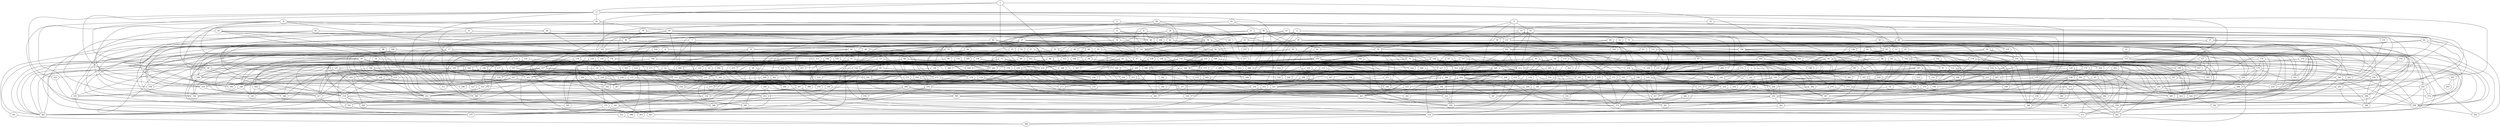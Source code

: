 strict graph "gnp_random_graph(400,0.015)" {
0;
1;
2;
3;
4;
5;
6;
7;
8;
9;
10;
11;
12;
13;
14;
15;
16;
17;
18;
19;
20;
21;
22;
23;
24;
25;
26;
27;
28;
29;
30;
31;
32;
33;
34;
35;
36;
37;
38;
39;
40;
41;
42;
43;
44;
45;
46;
47;
48;
49;
50;
51;
52;
53;
54;
55;
56;
57;
58;
59;
60;
61;
62;
63;
64;
65;
66;
67;
68;
69;
70;
71;
72;
73;
74;
75;
76;
77;
78;
79;
80;
81;
82;
83;
84;
85;
86;
87;
88;
89;
90;
91;
92;
93;
94;
95;
96;
97;
98;
99;
100;
101;
102;
103;
104;
105;
106;
107;
108;
109;
110;
111;
112;
113;
114;
115;
116;
117;
118;
119;
120;
121;
122;
123;
124;
125;
126;
127;
128;
129;
130;
131;
132;
133;
134;
135;
136;
137;
138;
139;
140;
141;
142;
143;
144;
145;
146;
147;
148;
149;
150;
151;
152;
153;
154;
155;
156;
157;
158;
159;
160;
161;
162;
163;
164;
165;
166;
167;
168;
169;
170;
171;
172;
173;
174;
175;
176;
177;
178;
179;
180;
181;
182;
183;
184;
185;
186;
187;
188;
189;
190;
191;
192;
193;
194;
195;
196;
197;
198;
199;
200;
201;
202;
203;
204;
205;
206;
207;
208;
209;
210;
211;
212;
213;
214;
215;
216;
217;
218;
219;
220;
221;
222;
223;
224;
225;
226;
227;
228;
229;
230;
231;
232;
233;
234;
235;
236;
237;
238;
239;
240;
241;
242;
243;
244;
245;
246;
247;
248;
249;
250;
251;
252;
253;
254;
255;
256;
257;
258;
259;
260;
261;
262;
263;
264;
265;
266;
267;
268;
269;
270;
271;
272;
273;
274;
275;
276;
277;
278;
279;
280;
281;
282;
283;
284;
285;
286;
287;
288;
289;
290;
291;
292;
293;
294;
295;
296;
297;
298;
299;
300;
301;
302;
303;
304;
305;
306;
307;
308;
309;
310;
311;
312;
313;
314;
315;
316;
317;
318;
319;
320;
321;
322;
323;
324;
325;
326;
327;
328;
329;
330;
331;
332;
333;
334;
335;
336;
337;
338;
339;
340;
341;
342;
343;
344;
345;
346;
347;
348;
349;
350;
351;
352;
353;
354;
355;
356;
357;
358;
359;
360;
361;
362;
363;
364;
365;
366;
367;
368;
369;
370;
371;
372;
373;
374;
375;
376;
377;
378;
379;
380;
381;
382;
383;
384;
385;
386;
387;
388;
389;
390;
391;
392;
393;
394;
395;
396;
397;
398;
399;
0 -- 177  [is_available=True, prob="0.458943517721"];
0 -- 4  [is_available=True, prob="0.143335594308"];
0 -- 260  [is_available=True, prob="0.867728686293"];
1 -- 240  [is_available=True, prob="1.0"];
1 -- 256  [is_available=True, prob="0.933809119364"];
1 -- 244  [is_available=True, prob="0.936636990107"];
1 -- 198  [is_available=True, prob="0.610069526126"];
2 -- 320  [is_available=True, prob="0.697124637603"];
2 -- 39  [is_available=True, prob="0.630864816136"];
2 -- 206  [is_available=True, prob="0.344785358756"];
2 -- 367  [is_available=True, prob="0.602831061127"];
2 -- 22  [is_available=True, prob="1.0"];
2 -- 151  [is_available=True, prob="0.358834653785"];
2 -- 251  [is_available=True, prob="0.22350543569"];
2 -- 349  [is_available=True, prob="0.388880239912"];
3 -- 162  [is_available=True, prob="0.654065703454"];
3 -- 11  [is_available=True, prob="0.129969146461"];
3 -- 236  [is_available=True, prob="0.0254467069871"];
3 -- 101  [is_available=True, prob="0.369954988048"];
3 -- 55  [is_available=True, prob="0.505798097478"];
4 -- 33  [is_available=True, prob="0.316738844378"];
4 -- 74  [is_available=True, prob="0.148593630905"];
4 -- 70  [is_available=True, prob="0.98337394661"];
4 -- 121  [is_available=True, prob="0.71852840432"];
5 -- 193  [is_available=True, prob="1.0"];
5 -- 70  [is_available=True, prob="0.892219685842"];
5 -- 13  [is_available=True, prob="0.729399007497"];
5 -- 47  [is_available=True, prob="0.526373642582"];
5 -- 304  [is_available=True, prob="0.896186594924"];
5 -- 213  [is_available=True, prob="0.122324582708"];
5 -- 54  [is_available=True, prob="0.985768725343"];
6 -- 144  [is_available=True, prob="1.0"];
6 -- 379  [is_available=True, prob="0.620917236292"];
6 -- 75  [is_available=True, prob="0.559257176761"];
6 -- 372  [is_available=True, prob="0.193961368033"];
6 -- 230  [is_available=True, prob="0.357669096507"];
7 -- 32  [is_available=True, prob="0.0349159525577"];
7 -- 40  [is_available=True, prob="0.521916549367"];
7 -- 322  [is_available=True, prob="0.118450995742"];
7 -- 353  [is_available=True, prob="0.313846152493"];
7 -- 183  [is_available=True, prob="0.768291007853"];
8 -- 73  [is_available=True, prob="1.0"];
8 -- 155  [is_available=True, prob="1.0"];
8 -- 101  [is_available=True, prob="0.454739023566"];
8 -- 86  [is_available=True, prob="0.145655725313"];
8 -- 175  [is_available=True, prob="0.620065604087"];
9 -- 66  [is_available=True, prob="0.749825856132"];
9 -- 324  [is_available=True, prob="0.757500698755"];
9 -- 364  [is_available=True, prob="0.296830289422"];
9 -- 335  [is_available=True, prob="0.272291939686"];
9 -- 309  [is_available=True, prob="0.113932483502"];
9 -- 119  [is_available=True, prob="1.0"];
9 -- 152  [is_available=True, prob="0.405531698494"];
9 -- 30  [is_available=True, prob="1.0"];
10 -- 323  [is_available=True, prob="1.0"];
10 -- 300  [is_available=True, prob="1.0"];
10 -- 367  [is_available=True, prob="0.00352472183735"];
10 -- 131  [is_available=True, prob="0.306647679667"];
10 -- 311  [is_available=True, prob="0.516825511964"];
10 -- 125  [is_available=True, prob="0.474916319919"];
11 -- 321  [is_available=True, prob="0.305953077622"];
11 -- 292  [is_available=True, prob="0.9394901234"];
11 -- 201  [is_available=True, prob="1.0"];
11 -- 48  [is_available=True, prob="1.0"];
11 -- 344  [is_available=True, prob="0.700272982032"];
11 -- 338  [is_available=True, prob="0.209609621989"];
11 -- 215  [is_available=True, prob="0.202993791723"];
11 -- 24  [is_available=True, prob="0.0295458649967"];
11 -- 223  [is_available=True, prob="0.486935131748"];
12 -- 136  [is_available=True, prob="1.0"];
12 -- 198  [is_available=True, prob="0.129016541026"];
12 -- 150  [is_available=True, prob="0.0689019360717"];
12 -- 38  [is_available=True, prob="0.330434217223"];
12 -- 173  [is_available=True, prob="1.0"];
13 -- 64  [is_available=True, prob="0.351166185797"];
13 -- 225  [is_available=True, prob="0.718970543323"];
13 -- 107  [is_available=True, prob="0.756998383643"];
13 -- 206  [is_available=True, prob="0.893648136374"];
13 -- 16  [is_available=True, prob="1.0"];
14 -- 19  [is_available=True, prob="0.252825414337"];
14 -- 28  [is_available=True, prob="0.620713788394"];
15 -- 153  [is_available=True, prob="0.668672610097"];
16 -- 357  [is_available=True, prob="0.563603090319"];
17 -- 290  [is_available=True, prob="1.0"];
17 -- 269  [is_available=True, prob="1.0"];
17 -- 335  [is_available=True, prob="0.193059582338"];
17 -- 211  [is_available=True, prob="0.0142424696071"];
17 -- 311  [is_available=True, prob="0.916134721451"];
17 -- 154  [is_available=True, prob="0.516790155491"];
17 -- 317  [is_available=True, prob="0.311773461481"];
17 -- 126  [is_available=True, prob="0.785085318195"];
18 -- 256  [is_available=True, prob="0.595197752058"];
18 -- 382  [is_available=True, prob="1.0"];
18 -- 278  [is_available=True, prob="1.0"];
19 -- 326  [is_available=True, prob="1.0"];
19 -- 106  [is_available=True, prob="0.800789947756"];
19 -- 242  [is_available=True, prob="1.0"];
19 -- 86  [is_available=True, prob="0.457650789624"];
19 -- 58  [is_available=True, prob="0.549984361683"];
20 -- 323  [is_available=True, prob="0.0336197876812"];
20 -- 326  [is_available=True, prob="1.0"];
20 -- 232  [is_available=True, prob="0.517373963708"];
20 -- 398  [is_available=True, prob="1.0"];
20 -- 195  [is_available=True, prob="1.0"];
20 -- 212  [is_available=True, prob="1.0"];
20 -- 341  [is_available=True, prob="0.324970857863"];
20 -- 182  [is_available=True, prob="0.830123688107"];
20 -- 94  [is_available=True, prob="1.0"];
21 -- 326  [is_available=True, prob="0.36298643925"];
21 -- 199  [is_available=True, prob="0.146722304186"];
21 -- 55  [is_available=True, prob="0.244814890969"];
21 -- 205  [is_available=True, prob="0.500441112658"];
21 -- 87  [is_available=True, prob="0.841550338062"];
21 -- 90  [is_available=True, prob="0.49405176954"];
22 -- 227  [is_available=True, prob="0.546605941623"];
22 -- 196  [is_available=True, prob="0.537018156865"];
22 -- 391  [is_available=True, prob="0.937376909163"];
22 -- 392  [is_available=True, prob="0.00499875736742"];
22 -- 275  [is_available=True, prob="0.243234756682"];
22 -- 180  [is_available=True, prob="1.0"];
22 -- 27  [is_available=True, prob="0.773406778692"];
22 -- 287  [is_available=True, prob="1.0"];
23 -- 140  [is_available=True, prob="1.0"];
23 -- 85  [is_available=True, prob="1.0"];
23 -- 247  [is_available=True, prob="0.958649640136"];
24 -- 48  [is_available=True, prob="0.1480951283"];
24 -- 224  [is_available=True, prob="0.776880168073"];
24 -- 69  [is_available=True, prob="0.428955829485"];
24 -- 317  [is_available=True, prob="0.194945837366"];
25 -- 313  [is_available=True, prob="0.405749747303"];
25 -- 290  [is_available=True, prob="0.130325836243"];
25 -- 44  [is_available=True, prob="0.460863069771"];
26 -- 51  [is_available=True, prob="1.0"];
26 -- 314  [is_available=True, prob="1.0"];
26 -- 43  [is_available=True, prob="0.888378857008"];
26 -- 62  [is_available=True, prob="0.239285836213"];
26 -- 235  [is_available=True, prob="1.0"];
27 -- 99  [is_available=True, prob="0.881855206432"];
27 -- 159  [is_available=True, prob="1.0"];
27 -- 149  [is_available=True, prob="1.0"];
27 -- 47  [is_available=True, prob="0.0434505774297"];
28 -- 161  [is_available=True, prob="0.155285229368"];
28 -- 133  [is_available=True, prob="1.0"];
28 -- 179  [is_available=True, prob="0.761021977258"];
28 -- 52  [is_available=True, prob="0.373533510464"];
28 -- 182  [is_available=True, prob="1.0"];
28 -- 95  [is_available=True, prob="0.666374193447"];
29 -- 399  [is_available=True, prob="0.637445882352"];
29 -- 178  [is_available=True, prob="0.659994275462"];
29 -- 86  [is_available=True, prob="0.497948700918"];
29 -- 311  [is_available=True, prob="0.103709732992"];
29 -- 345  [is_available=True, prob="1.0"];
29 -- 125  [is_available=True, prob="0.737421801603"];
30 -- 353  [is_available=True, prob="0.665061540468"];
30 -- 387  [is_available=True, prob="1.0"];
30 -- 166  [is_available=True, prob="0.925146232828"];
30 -- 140  [is_available=True, prob="1.0"];
30 -- 269  [is_available=True, prob="0.0644628242308"];
30 -- 206  [is_available=True, prob="0.642436487457"];
30 -- 152  [is_available=True, prob="0.388608790845"];
30 -- 251  [is_available=True, prob="0.56591494175"];
30 -- 319  [is_available=True, prob="0.939469228799"];
31 -- 73  [is_available=True, prob="0.617834067271"];
31 -- 318  [is_available=True, prob="0.942180068446"];
31 -- 86  [is_available=True, prob="0.0351044214175"];
31 -- 345  [is_available=True, prob="0.620517759419"];
32 -- 183  [is_available=True, prob="1.0"];
32 -- 396  [is_available=True, prob="0.463215196269"];
32 -- 317  [is_available=True, prob="1.0"];
33 -- 266  [is_available=True, prob="0.817879889035"];
33 -- 174  [is_available=True, prob="1.0"];
33 -- 274  [is_available=True, prob="0.356922882412"];
33 -- 343  [is_available=True, prob="0.561857903159"];
33 -- 157  [is_available=True, prob="0.860702834037"];
33 -- 254  [is_available=True, prob="0.547745896732"];
34 -- 353  [is_available=True, prob="0.836494724153"];
34 -- 146  [is_available=True, prob="0.667076427736"];
34 -- 238  [is_available=True, prob="1.0"];
35 -- 332  [is_available=True, prob="0.573870205073"];
35 -- 252  [is_available=True, prob="1.0"];
35 -- 386  [is_available=True, prob="1.0"];
35 -- 148  [is_available=True, prob="0.872063793158"];
35 -- 302  [is_available=True, prob="0.221565526868"];
36 -- 321  [is_available=True, prob="0.00549668489227"];
36 -- 219  [is_available=True, prob="0.421042694772"];
36 -- 380  [is_available=True, prob="1.0"];
37 -- 197  [is_available=True, prob="0.689771777835"];
37 -- 40  [is_available=True, prob="0.729112667629"];
37 -- 137  [is_available=True, prob="0.851190821468"];
37 -- 364  [is_available=True, prob="0.42232724748"];
37 -- 77  [is_available=True, prob="0.411779247925"];
37 -- 168  [is_available=True, prob="0.396218219807"];
37 -- 179  [is_available=True, prob="0.622115472183"];
37 -- 277  [is_available=True, prob="0.109672721354"];
37 -- 121  [is_available=True, prob="1.0"];
37 -- 254  [is_available=True, prob="0.0488539252528"];
38 -- 89  [is_available=True, prob="0.205293410827"];
38 -- 388  [is_available=True, prob="1.0"];
38 -- 254  [is_available=True, prob="0.622645773702"];
39 -- 379  [is_available=True, prob="1.0"];
39 -- 68  [is_available=True, prob="1.0"];
39 -- 242  [is_available=True, prob="0.199075048986"];
39 -- 119  [is_available=True, prob="1.0"];
39 -- 91  [is_available=True, prob="1.0"];
39 -- 252  [is_available=True, prob="1.0"];
40 -- 128  [is_available=True, prob="1.0"];
40 -- 236  [is_available=True, prob="0.370085576986"];
40 -- 44  [is_available=True, prob="0.338689891701"];
40 -- 208  [is_available=True, prob="0.711155213869"];
40 -- 307  [is_available=True, prob="0.482920916639"];
40 -- 218  [is_available=True, prob="0.82517769789"];
40 -- 191  [is_available=True, prob="0.382456805583"];
41 -- 347  [is_available=True, prob="1.0"];
41 -- 75  [is_available=True, prob="1.0"];
41 -- 236  [is_available=True, prob="0.299292096099"];
41 -- 213  [is_available=True, prob="1.0"];
41 -- 143  [is_available=True, prob="0.432092136925"];
42 -- 121  [is_available=True, prob="0.532906396365"];
42 -- 43  [is_available=True, prob="0.422554472355"];
42 -- 325  [is_available=True, prob="1.0"];
42 -- 246  [is_available=True, prob="0.421997754335"];
43 -- 174  [is_available=True, prob="0.532774814583"];
43 -- 119  [is_available=True, prob="0.0465304025923"];
43 -- 216  [is_available=True, prob="0.485050421688"];
43 -- 249  [is_available=True, prob="0.795310203292"];
43 -- 186  [is_available=True, prob="0.341231414896"];
43 -- 318  [is_available=True, prob="1.0"];
44 -- 330  [is_available=True, prob="1.0"];
44 -- 107  [is_available=True, prob="1.0"];
44 -- 120  [is_available=True, prob="0.547685297847"];
44 -- 283  [is_available=True, prob="0.390689559524"];
45 -- 178  [is_available=True, prob="0.971454380874"];
45 -- 274  [is_available=True, prob="1.0"];
45 -- 76  [is_available=True, prob="0.462266147231"];
45 -- 181  [is_available=True, prob="0.0335019410454"];
46 -- 356  [is_available=True, prob="0.207097058115"];
46 -- 264  [is_available=True, prob="0.134491009175"];
46 -- 201  [is_available=True, prob="0.560229356833"];
46 -- 269  [is_available=True, prob="0.938632330507"];
46 -- 238  [is_available=True, prob="0.91124241514"];
46 -- 285  [is_available=True, prob="0.577933385572"];
46 -- 280  [is_available=True, prob="1.0"];
46 -- 61  [is_available=True, prob="0.888217422905"];
46 -- 95  [is_available=True, prob="0.29075438555"];
47 -- 216  [is_available=True, prob="0.483193951279"];
47 -- 391  [is_available=True, prob="0.90867333542"];
47 -- 341  [is_available=True, prob="1.0"];
48 -- 328  [is_available=True, prob="0.480509991962"];
48 -- 271  [is_available=True, prob="0.999427732028"];
48 -- 317  [is_available=True, prob="0.158817525451"];
48 -- 223  [is_available=True, prob="1.0"];
49 -- 121  [is_available=True, prob="0.262359017754"];
49 -- 277  [is_available=True, prob="1.0"];
49 -- 254  [is_available=True, prob="0.996323549197"];
49 -- 79  [is_available=True, prob="0.847351752482"];
50 -- 192  [is_available=True, prob="0.254006267467"];
50 -- 150  [is_available=True, prob="0.804884212676"];
50 -- 334  [is_available=True, prob="0.903939195795"];
50 -- 245  [is_available=True, prob="0.391572521912"];
50 -- 342  [is_available=True, prob="1.0"];
50 -- 125  [is_available=True, prob="0.696423491279"];
51 -- 380  [is_available=True, prob="0.902044187415"];
51 -- 332  [is_available=True, prob="0.763438531582"];
51 -- 237  [is_available=True, prob="1.0"];
51 -- 333  [is_available=True, prob="1.0"];
51 -- 345  [is_available=True, prob="0.634709340632"];
51 -- 284  [is_available=True, prob="0.852389896586"];
52 -- 213  [is_available=True, prob="0.267263195252"];
52 -- 246  [is_available=True, prob="0.414825544485"];
52 -- 103  [is_available=True, prob="1.0"];
53 -- 217  [is_available=True, prob="0.230439636737"];
53 -- 242  [is_available=True, prob="0.241747500156"];
53 -- 259  [is_available=True, prob="0.0788042354638"];
53 -- 156  [is_available=True, prob="0.679764239659"];
54 -- 289  [is_available=True, prob="0.184175865686"];
54 -- 131  [is_available=True, prob="0.915188502379"];
54 -- 203  [is_available=True, prob="0.555962542077"];
54 -- 208  [is_available=True, prob="1.0"];
54 -- 213  [is_available=True, prob="0.289410584631"];
54 -- 189  [is_available=True, prob="0.469478541754"];
55 -- 224  [is_available=True, prob="0.25258464996"];
55 -- 320  [is_available=True, prob="1.0"];
55 -- 164  [is_available=True, prob="0.329067821973"];
55 -- 294  [is_available=True, prob="0.31402248095"];
55 -- 103  [is_available=True, prob="0.500724342515"];
55 -- 399  [is_available=True, prob="0.316684458187"];
55 -- 148  [is_available=True, prob="0.592188697462"];
56 -- 80  [is_available=True, prob="0.802000366825"];
56 -- 264  [is_available=True, prob="0.737976247841"];
56 -- 141  [is_available=True, prob="0.356382315028"];
56 -- 353  [is_available=True, prob="0.87875271144"];
57 -- 145  [is_available=True, prob="1.0"];
57 -- 99  [is_available=True, prob="0.630235378286"];
57 -- 305  [is_available=True, prob="0.942653195847"];
57 -- 334  [is_available=True, prob="0.454613544871"];
57 -- 217  [is_available=True, prob="0.50554019575"];
58 -- 275  [is_available=True, prob="1.0"];
58 -- 119  [is_available=True, prob="1.0"];
59 -- 162  [is_available=True, prob="0.974990835817"];
59 -- 395  [is_available=True, prob="0.941785223391"];
59 -- 68  [is_available=True, prob="0.0690407597074"];
59 -- 95  [is_available=True, prob="0.791930157011"];
60 -- 226  [is_available=True, prob="0.319089435452"];
60 -- 323  [is_available=True, prob="0.933246602717"];
60 -- 270  [is_available=True, prob="0.418850431153"];
60 -- 175  [is_available=True, prob="0.658128798548"];
60 -- 370  [is_available=True, prob="1.0"];
60 -- 318  [is_available=True, prob="1.0"];
60 -- 213  [is_available=True, prob="0.82015711113"];
60 -- 189  [is_available=True, prob="0.141166581915"];
60 -- 286  [is_available=True, prob="0.65086870208"];
61 -- 192  [is_available=True, prob="0.718002269717"];
61 -- 134  [is_available=True, prob="0.0231132490538"];
61 -- 198  [is_available=True, prob="0.903778007332"];
61 -- 209  [is_available=True, prob="1.0"];
61 -- 150  [is_available=True, prob="0.947060661663"];
61 -- 158  [is_available=True, prob="0.248721564643"];
62 -- 206  [is_available=True, prob="0.843328744848"];
63 -- 258  [is_available=True, prob="0.600845468601"];
63 -- 170  [is_available=True, prob="0.0275768011389"];
63 -- 322  [is_available=True, prob="0.787110892291"];
63 -- 205  [is_available=True, prob="0.522058761347"];
63 -- 243  [is_available=True, prob="0.151345264057"];
63 -- 180  [is_available=True, prob="0.38696190463"];
63 -- 280  [is_available=True, prob="0.541563792505"];
63 -- 347  [is_available=True, prob="0.51607899856"];
64 -- 194  [is_available=True, prob="0.583906707845"];
64 -- 323  [is_available=True, prob="0.756798287943"];
64 -- 261  [is_available=True, prob="0.526405729706"];
64 -- 265  [is_available=True, prob="0.907264611537"];
64 -- 221  [is_available=True, prob="0.866862692343"];
64 -- 243  [is_available=True, prob="1.0"];
64 -- 253  [is_available=True, prob="0.798100198705"];
64 -- 286  [is_available=True, prob="0.908935698097"];
65 -- 321  [is_available=True, prob="0.201294900884"];
65 -- 298  [is_available=True, prob="0.795093305412"];
66 -- 154  [is_available=True, prob="0.879524600952"];
66 -- 387  [is_available=True, prob="0.566566396215"];
66 -- 78  [is_available=True, prob="0.430674734771"];
67 -- 226  [is_available=True, prob="0.308298305075"];
67 -- 138  [is_available=True, prob="0.857159352063"];
67 -- 336  [is_available=True, prob="1.0"];
67 -- 244  [is_available=True, prob="0.398859186161"];
67 -- 245  [is_available=True, prob="1.0"];
67 -- 153  [is_available=True, prob="0.17638939827"];
67 -- 123  [is_available=True, prob="0.494234935426"];
68 -- 97  [is_available=True, prob="1.0"];
68 -- 258  [is_available=True, prob="0.404210323644"];
68 -- 325  [is_available=True, prob="0.427184820354"];
68 -- 198  [is_available=True, prob="0.296820996856"];
68 -- 298  [is_available=True, prob="1.0"];
68 -- 365  [is_available=True, prob="0.252719675715"];
68 -- 367  [is_available=True, prob="0.25863439305"];
68 -- 255  [is_available=True, prob="0.997327171799"];
69 -- 100  [is_available=True, prob="0.536152731093"];
69 -- 361  [is_available=True, prob="0.692253051372"];
69 -- 237  [is_available=True, prob="1.0"];
69 -- 271  [is_available=True, prob="0.515484302796"];
69 -- 208  [is_available=True, prob="0.194029685775"];
69 -- 180  [is_available=True, prob="1.0"];
70 -- 382  [is_available=True, prob="0.812368562591"];
70 -- 173  [is_available=True, prob="0.522512568566"];
70 -- 143  [is_available=True, prob="1.0"];
70 -- 148  [is_available=True, prob="0.575979352094"];
70 -- 317  [is_available=True, prob="0.199270562112"];
70 -- 388  [is_available=True, prob="0.959357173546"];
70 -- 253  [is_available=True, prob="0.00721232856817"];
70 -- 126  [is_available=True, prob="0.0995045483504"];
71 -- 256  [is_available=True, prob="0.121521814214"];
71 -- 339  [is_available=True, prob="0.20365264394"];
71 -- 316  [is_available=True, prob="1.0"];
71 -- 109  [is_available=True, prob="0.815809115932"];
71 -- 214  [is_available=True, prob="1.0"];
72 -- 304  [is_available=True, prob="0.164154348104"];
72 -- 89  [is_available=True, prob="0.746240861826"];
72 -- 194  [is_available=True, prob="0.799221796759"];
72 -- 385  [is_available=True, prob="0.664422448521"];
73 -- 330  [is_available=True, prob="0.415687584281"];
73 -- 324  [is_available=True, prob="1.0"];
74 -- 128  [is_available=True, prob="0.394619751291"];
74 -- 101  [is_available=True, prob="1.0"];
74 -- 295  [is_available=True, prob="1.0"];
74 -- 392  [is_available=True, prob="0.818131918895"];
74 -- 233  [is_available=True, prob="1.0"];
74 -- 139  [is_available=True, prob="0.378944538988"];
75 -- 324  [is_available=True, prob="0.540813931756"];
75 -- 170  [is_available=True, prob="0.351855357862"];
75 -- 332  [is_available=True, prob="1.0"];
75 -- 269  [is_available=True, prob="0.507242496593"];
75 -- 398  [is_available=True, prob="0.771949776432"];
75 -- 310  [is_available=True, prob="0.962113593468"];
75 -- 280  [is_available=True, prob="1.0"];
75 -- 330  [is_available=True, prob="1.0"];
75 -- 286  [is_available=True, prob="0.409752225022"];
76 -- 168  [is_available=True, prob="0.744710650645"];
76 -- 299  [is_available=True, prob="0.900403790642"];
76 -- 206  [is_available=True, prob="1.0"];
76 -- 335  [is_available=True, prob="0.77243110153"];
76 -- 181  [is_available=True, prob="0.302096221956"];
76 -- 86  [is_available=True, prob="0.749402862171"];
76 -- 313  [is_available=True, prob="0.0234931968268"];
76 -- 349  [is_available=True, prob="0.590808425584"];
76 -- 117  [is_available=True, prob="0.572714652064"];
77 -- 273  [is_available=True, prob="1.0"];
77 -- 254  [is_available=True, prob="0.983893158078"];
77 -- 391  [is_available=True, prob="0.578643586912"];
78 -- 388  [is_available=True, prob="0.105100787336"];
78 -- 369  [is_available=True, prob="1.0"];
78 -- 106  [is_available=True, prob="0.0589689917074"];
78 -- 241  [is_available=True, prob="0.490438337362"];
78 -- 210  [is_available=True, prob="0.250577502548"];
78 -- 147  [is_available=True, prob="0.159776387935"];
78 -- 116  [is_available=True, prob="0.639483129704"];
78 -- 281  [is_available=True, prob="0.0924381931691"];
78 -- 121  [is_available=True, prob="0.778217703005"];
79 -- 90  [is_available=True, prob="0.922617926782"];
79 -- 339  [is_available=True, prob="0.636449838065"];
79 -- 303  [is_available=True, prob="0.592788160721"];
80 -- 355  [is_available=True, prob="1.0"];
80 -- 196  [is_available=True, prob="1.0"];
80 -- 357  [is_available=True, prob="0.318928858913"];
80 -- 209  [is_available=True, prob="0.570268046608"];
80 -- 172  [is_available=True, prob="0.758296907555"];
80 -- 304  [is_available=True, prob="0.702465079084"];
80 -- 120  [is_available=True, prob="1.0"];
80 -- 94  [is_available=True, prob="0.693096600818"];
80 -- 159  [is_available=True, prob="0.840561052099"];
81 -- 200  [is_available=True, prob="0.754072091638"];
81 -- 145  [is_available=True, prob="0.95228532003"];
81 -- 298  [is_available=True, prob="0.538051697057"];
81 -- 370  [is_available=True, prob="1.0"];
81 -- 110  [is_available=True, prob="0.62560621316"];
82 -- 392  [is_available=True, prob="0.638046211842"];
82 -- 106  [is_available=True, prob="0.0442965282511"];
82 -- 342  [is_available=True, prob="0.340725240826"];
82 -- 198  [is_available=True, prob="0.433868408888"];
83 -- 193  [is_available=True, prob="0.15937478614"];
83 -- 386  [is_available=True, prob="0.538236303694"];
83 -- 230  [is_available=True, prob="0.167235946393"];
83 -- 137  [is_available=True, prob="0.972158695256"];
83 -- 178  [is_available=True, prob="0.0232965407026"];
83 -- 148  [is_available=True, prob="0.273214642138"];
83 -- 169  [is_available=True, prob="1.0"];
83 -- 265  [is_available=True, prob="1.0"];
83 -- 297  [is_available=True, prob="0.579681215874"];
84 -- 258  [is_available=True, prob="0.236361669743"];
84 -- 229  [is_available=True, prob="0.756067343958"];
84 -- 199  [is_available=True, prob="0.133094020929"];
84 -- 329  [is_available=True, prob="1.0"];
84 -- 112  [is_available=True, prob="0.106304491777"];
84 -- 381  [is_available=True, prob="1.0"];
85 -- 290  [is_available=True, prob="0.86974064803"];
85 -- 300  [is_available=True, prob="0.423070854516"];
85 -- 334  [is_available=True, prob="0.052253982534"];
85 -- 376  [is_available=True, prob="0.213896768373"];
85 -- 219  [is_available=True, prob="0.346125503282"];
85 -- 287  [is_available=True, prob="1.0"];
86 -- 197  [is_available=True, prob="1.0"];
86 -- 214  [is_available=True, prob="0.85536391746"];
86 -- 91  [is_available=True, prob="1.0"];
87 -- 257  [is_available=True, prob="0.679680398725"];
87 -- 195  [is_available=True, prob="0.16394174188"];
87 -- 292  [is_available=True, prob="0.914142530659"];
87 -- 306  [is_available=True, prob="0.368140953212"];
87 -- 243  [is_available=True, prob="0.686695710118"];
88 -- 387  [is_available=True, prob="1.0"];
88 -- 156  [is_available=True, prob="0.527328725218"];
88 -- 276  [is_available=True, prob="1.0"];
88 -- 282  [is_available=True, prob="0.352411670559"];
88 -- 188  [is_available=True, prob="0.271919209969"];
88 -- 253  [is_available=True, prob="1.0"];
88 -- 382  [is_available=True, prob="0.42010431203"];
89 -- 308  [is_available=True, prob="0.290677034532"];
89 -- 140  [is_available=True, prob="0.604706425738"];
90 -- 356  [is_available=True, prob="1.0"];
90 -- 311  [is_available=True, prob="1.0"];
90 -- 347  [is_available=True, prob="0.383619347593"];
90 -- 92  [is_available=True, prob="1.0"];
91 -- 132  [is_available=True, prob="1.0"];
91 -- 248  [is_available=True, prob="0.855274859619"];
91 -- 182  [is_available=True, prob="0.980298233539"];
91 -- 184  [is_available=True, prob="0.0284245197445"];
91 -- 158  [is_available=True, prob="0.143013422718"];
92 -- 136  [is_available=True, prob="0.317157408741"];
92 -- 269  [is_available=True, prob="0.216310480395"];
92 -- 242  [is_available=True, prob="0.912749242606"];
92 -- 276  [is_available=True, prob="0.219150082679"];
92 -- 380  [is_available=True, prob="1.0"];
93 -- 368  [is_available=True, prob="1.0"];
93 -- 234  [is_available=True, prob="0.859189791855"];
93 -- 349  [is_available=True, prob="0.285233264579"];
93 -- 191  [is_available=True, prob="0.708084704198"];
94 -- 208  [is_available=True, prob="0.829062722186"];
94 -- 347  [is_available=True, prob="0.098871858296"];
94 -- 198  [is_available=True, prob="0.78598350523"];
95 -- 96  [is_available=True, prob="0.206910303229"];
95 -- 97  [is_available=True, prob="0.456530370108"];
95 -- 321  [is_available=True, prob="0.226860910968"];
95 -- 395  [is_available=True, prob="0.710261973204"];
95 -- 192  [is_available=True, prob="0.151229773756"];
95 -- 305  [is_available=True, prob="0.409926859849"];
96 -- 160  [is_available=True, prob="0.238604570277"];
96 -- 368  [is_available=True, prob="1.0"];
96 -- 384  [is_available=True, prob="1.0"];
96 -- 343  [is_available=True, prob="1.0"];
97 -- 332  [is_available=True, prob="0.168590474449"];
97 -- 186  [is_available=True, prob="1.0"];
97 -- 387  [is_available=True, prob="0.833156566359"];
98 -- 130  [is_available=True, prob="0.913507264601"];
98 -- 358  [is_available=True, prob="1.0"];
98 -- 399  [is_available=True, prob="1.0"];
99 -- 122  [is_available=True, prob="0.659545315128"];
99 -- 321  [is_available=True, prob="1.0"];
100 -- 259  [is_available=True, prob="0.600847909926"];
100 -- 297  [is_available=True, prob="0.50079507455"];
100 -- 115  [is_available=True, prob="0.891436272831"];
100 -- 358  [is_available=True, prob="1.0"];
101 -- 103  [is_available=True, prob="0.702023549754"];
101 -- 311  [is_available=True, prob="1.0"];
101 -- 280  [is_available=True, prob="0.600253696784"];
101 -- 345  [is_available=True, prob="0.533198171556"];
102 -- 112  [is_available=True, prob="0.431526024208"];
102 -- 250  [is_available=True, prob="0.533651874285"];
102 -- 283  [is_available=True, prob="0.307445992659"];
103 -- 231  [is_available=True, prob="1.0"];
103 -- 234  [is_available=True, prob="0.227326038587"];
103 -- 331  [is_available=True, prob="0.733666064606"];
103 -- 149  [is_available=True, prob="1.0"];
103 -- 217  [is_available=True, prob="1.0"];
103 -- 378  [is_available=True, prob="0.962021568813"];
103 -- 319  [is_available=True, prob="0.233933166739"];
104 -- 212  [is_available=True, prob="0.725573055209"];
104 -- 197  [is_available=True, prob="0.588563863274"];
105 -- 162  [is_available=True, prob="0.581153980282"];
105 -- 356  [is_available=True, prob="0.221006368354"];
105 -- 293  [is_available=True, prob="1.0"];
105 -- 360  [is_available=True, prob="0.269010182656"];
105 -- 382  [is_available=True, prob="0.463195029829"];
105 -- 313  [is_available=True, prob="0.654318189531"];
105 -- 316  [is_available=True, prob="0.460012061665"];
105 -- 318  [is_available=True, prob="0.990331780988"];
106 -- 128  [is_available=True, prob="0.143368524568"];
106 -- 384  [is_available=True, prob="0.771180492946"];
106 -- 229  [is_available=True, prob="0.82728351205"];
106 -- 297  [is_available=True, prob="0.442813823433"];
106 -- 108  [is_available=True, prob="0.53324211107"];
106 -- 213  [is_available=True, prob="1.0"];
106 -- 377  [is_available=True, prob="0.464130973502"];
106 -- 381  [is_available=True, prob="0.350091214471"];
107 -- 261  [is_available=True, prob="0.653034526218"];
107 -- 262  [is_available=True, prob="1.0"];
107 -- 359  [is_available=True, prob="0.258860027196"];
107 -- 111  [is_available=True, prob="0.823506845761"];
107 -- 210  [is_available=True, prob="1.0"];
107 -- 371  [is_available=True, prob="1.0"];
107 -- 315  [is_available=True, prob="0.865057159185"];
107 -- 380  [is_available=True, prob="0.427715372177"];
107 -- 293  [is_available=True, prob="0.585948643999"];
108 -- 344  [is_available=True, prob="1.0"];
108 -- 281  [is_available=True, prob="1.0"];
108 -- 109  [is_available=True, prob="1.0"];
109 -- 273  [is_available=True, prob="0.197178098921"];
109 -- 343  [is_available=True, prob="0.278787831123"];
109 -- 305  [is_available=True, prob="0.665557065938"];
110 -- 359  [is_available=True, prob="1.0"];
110 -- 361  [is_available=True, prob="0.34702704383"];
110 -- 332  [is_available=True, prob="1.0"];
110 -- 179  [is_available=True, prob="0.562857508498"];
110 -- 137  [is_available=True, prob="1.0"];
111 -- 395  [is_available=True, prob="1.0"];
111 -- 350  [is_available=True, prob="0.119261579373"];
112 -- 354  [is_available=True, prob="0.89682050472"];
112 -- 375  [is_available=True, prob="0.51419969852"];
112 -- 332  [is_available=True, prob="0.783660696666"];
112 -- 215  [is_available=True, prob="0.853752209131"];
112 -- 251  [is_available=True, prob="1.0"];
112 -- 287  [is_available=True, prob="1.0"];
113 -- 197  [is_available=True, prob="0.417929465968"];
113 -- 310  [is_available=True, prob="0.42068843931"];
113 -- 335  [is_available=True, prob="0.99873381"];
114 -- 289  [is_available=True, prob="0.588251690746"];
114 -- 390  [is_available=True, prob="0.76224268202"];
114 -- 268  [is_available=True, prob="0.481299339795"];
114 -- 179  [is_available=True, prob="1.0"];
114 -- 213  [is_available=True, prob="1.0"];
114 -- 254  [is_available=True, prob="0.18699422808"];
115 -- 390  [is_available=True, prob="0.391512271441"];
115 -- 359  [is_available=True, prob="0.316193303974"];
115 -- 273  [is_available=True, prob="1.0"];
115 -- 150  [is_available=True, prob="0.809942983894"];
115 -- 279  [is_available=True, prob="0.913288745514"];
115 -- 155  [is_available=True, prob="0.702809185144"];
115 -- 319  [is_available=True, prob="1.0"];
116 -- 289  [is_available=True, prob="1.0"];
116 -- 391  [is_available=True, prob="0.200519430657"];
116 -- 139  [is_available=True, prob="1.0"];
116 -- 243  [is_available=True, prob="0.414341854595"];
116 -- 382  [is_available=True, prob="0.239240057032"];
117 -- 291  [is_available=True, prob="0.050215827127"];
117 -- 170  [is_available=True, prob="1.0"];
117 -- 333  [is_available=True, prob="0.712919070523"];
117 -- 145  [is_available=True, prob="0.531190187693"];
117 -- 159  [is_available=True, prob="1.0"];
118 -- 255  [is_available=True, prob="1.0"];
119 -- 150  [is_available=True, prob="0.383447008465"];
120 -- 236  [is_available=True, prob="1.0"];
120 -- 307  [is_available=True, prob="0.346407300814"];
120 -- 230  [is_available=True, prob="0.528740416548"];
121 -- 321  [is_available=True, prob="0.492459521075"];
121 -- 168  [is_available=True, prob="1.0"];
121 -- 201  [is_available=True, prob="0.883017285405"];
121 -- 146  [is_available=True, prob="1.0"];
121 -- 382  [is_available=True, prob="0.0623283126027"];
122 -- 218  [is_available=True, prob="0.951365706626"];
122 -- 235  [is_available=True, prob="0.172485598636"];
123 -- 355  [is_available=True, prob="1.0"];
123 -- 250  [is_available=True, prob="1.0"];
123 -- 396  [is_available=True, prob="0.80766123051"];
123 -- 247  [is_available=True, prob="0.183864982399"];
124 -- 226  [is_available=True, prob="0.190565384882"];
124 -- 323  [is_available=True, prob="0.386058499008"];
124 -- 338  [is_available=True, prob="0.854768625891"];
124 -- 290  [is_available=True, prob="0.559484060718"];
124 -- 293  [is_available=True, prob="0.142306426183"];
125 -- 370  [is_available=True, prob="0.736909117009"];
125 -- 296  [is_available=True, prob="0.26454867984"];
125 -- 205  [is_available=True, prob="0.0192115919734"];
125 -- 270  [is_available=True, prob="0.332401332553"];
126 -- 264  [is_available=True, prob="0.655084246716"];
126 -- 395  [is_available=True, prob="1.0"];
126 -- 301  [is_available=True, prob="1.0"];
126 -- 271  [is_available=True, prob="0.825283591379"];
126 -- 147  [is_available=True, prob="0.851516494179"];
126 -- 372  [is_available=True, prob="1.0"];
126 -- 184  [is_available=True, prob="1.0"];
126 -- 253  [is_available=True, prob="0.348814070542"];
126 -- 159  [is_available=True, prob="0.47961693156"];
127 -- 257  [is_available=True, prob="0.490903488166"];
127 -- 377  [is_available=True, prob="1.0"];
127 -- 289  [is_available=True, prob="0.680067556954"];
127 -- 287  [is_available=True, prob="0.125111487222"];
128 -- 184  [is_available=True, prob="0.601100057288"];
128 -- 218  [is_available=True, prob="1.0"];
128 -- 252  [is_available=True, prob="1.0"];
129 -- 298  [is_available=True, prob="0.903766653565"];
129 -- 363  [is_available=True, prob="0.543935178429"];
129 -- 340  [is_available=True, prob="0.644525615873"];
129 -- 237  [is_available=True, prob="1.0"];
129 -- 246  [is_available=True, prob="0.796117768315"];
130 -- 232  [is_available=True, prob="0.122623622962"];
130 -- 228  [is_available=True, prob="1.0"];
130 -- 261  [is_available=True, prob="0.684869526098"];
130 -- 382  [is_available=True, prob="0.196728959279"];
131 -- 161  [is_available=True, prob="0.750326661179"];
131 -- 295  [is_available=True, prob="0.131050084961"];
131 -- 321  [is_available=True, prob="0.939167573381"];
131 -- 399  [is_available=True, prob="1.0"];
131 -- 305  [is_available=True, prob="0.243464851778"];
131 -- 276  [is_available=True, prob="0.401653876674"];
131 -- 214  [is_available=True, prob="1.0"];
131 -- 374  [is_available=True, prob="0.434380467432"];
131 -- 287  [is_available=True, prob="0.768789086178"];
132 -- 160  [is_available=True, prob="1.0"];
132 -- 320  [is_available=True, prob="0.0731525290135"];
132 -- 219  [is_available=True, prob="0.962984749662"];
132 -- 166  [is_available=True, prob="0.40153832322"];
132 -- 231  [is_available=True, prob="0.676996236512"];
133 -- 224  [is_available=True, prob="0.872325875281"];
133 -- 300  [is_available=True, prob="0.976489589052"];
134 -- 356  [is_available=True, prob="0.614767885138"];
134 -- 213  [is_available=True, prob="0.0555980706241"];
135 -- 296  [is_available=True, prob="0.427581158766"];
135 -- 307  [is_available=True, prob="0.886239266325"];
136 -- 295  [is_available=True, prob="1.0"];
136 -- 200  [is_available=True, prob="1.0"];
136 -- 364  [is_available=True, prob="0.622409999866"];
136 -- 397  [is_available=True, prob="0.019990834337"];
136 -- 398  [is_available=True, prob="0.618589517252"];
136 -- 146  [is_available=True, prob="0.756352599938"];
136 -- 180  [is_available=True, prob="0.640279689156"];
136 -- 254  [is_available=True, prob="0.422176775718"];
137 -- 339  [is_available=True, prob="1.0"];
137 -- 215  [is_available=True, prob="1.0"];
138 -- 196  [is_available=True, prob="0.220892313871"];
138 -- 362  [is_available=True, prob="1.0"];
138 -- 205  [is_available=True, prob="0.616309103635"];
138 -- 238  [is_available=True, prob="0.271145637457"];
138 -- 153  [is_available=True, prob="0.0457864188697"];
139 -- 370  [is_available=True, prob="0.265404167606"];
139 -- 278  [is_available=True, prob="1.0"];
139 -- 351  [is_available=True, prob="0.24453619885"];
140 -- 343  [is_available=True, prob="0.961014261427"];
140 -- 271  [is_available=True, prob="1.0"];
140 -- 345  [is_available=True, prob="0.817972945971"];
140 -- 382  [is_available=True, prob="0.0633645943626"];
140 -- 281  [is_available=True, prob="0.0888053633455"];
140 -- 317  [is_available=True, prob="0.471621771264"];
140 -- 287  [is_available=True, prob="0.485480695993"];
141 -- 366  [is_available=True, prob="1.0"];
142 -- 328  [is_available=True, prob="1.0"];
142 -- 252  [is_available=True, prob="1.0"];
142 -- 214  [is_available=True, prob="0.565357322509"];
143 -- 288  [is_available=True, prob="0.0324400641826"];
143 -- 355  [is_available=True, prob="0.0814723188128"];
143 -- 326  [is_available=True, prob="0.351381731267"];
143 -- 231  [is_available=True, prob="0.181318790935"];
143 -- 266  [is_available=True, prob="0.882047265115"];
143 -- 395  [is_available=True, prob="1.0"];
143 -- 246  [is_available=True, prob="1.0"];
143 -- 285  [is_available=True, prob="0.581136796925"];
143 -- 394  [is_available=True, prob="0.284049405083"];
144 -- 327  [is_available=True, prob="1.0"];
144 -- 328  [is_available=True, prob="0.404919651653"];
144 -- 371  [is_available=True, prob="0.540576739202"];
144 -- 379  [is_available=True, prob="1.0"];
144 -- 157  [is_available=True, prob="1.0"];
145 -- 173  [is_available=True, prob="1.0"];
145 -- 311  [is_available=True, prob="0.240436985408"];
145 -- 348  [is_available=True, prob="0.0560504595704"];
146 -- 234  [is_available=True, prob="0.596107851171"];
146 -- 341  [is_available=True, prob="0.831366641175"];
146 -- 246  [is_available=True, prob="0.474178249145"];
146 -- 152  [is_available=True, prob="0.286806923816"];
147 -- 296  [is_available=True, prob="1.0"];
147 -- 375  [is_available=True, prob="0.910841568839"];
147 -- 282  [is_available=True, prob="0.41084524363"];
147 -- 219  [is_available=True, prob="0.874285785894"];
147 -- 348  [is_available=True, prob="1.0"];
148 -- 325  [is_available=True, prob="0.553691918535"];
148 -- 199  [is_available=True, prob="0.271427192019"];
148 -- 297  [is_available=True, prob="0.210030599877"];
148 -- 335  [is_available=True, prob="0.315352764532"];
148 -- 312  [is_available=True, prob="0.980567057205"];
148 -- 156  [is_available=True, prob="1.0"];
148 -- 357  [is_available=True, prob="0.119664459305"];
149 -- 393  [is_available=True, prob="0.821678766072"];
149 -- 385  [is_available=True, prob="0.787925267424"];
150 -- 257  [is_available=True, prob="0.259244038726"];
150 -- 170  [is_available=True, prob="0.0467385879956"];
150 -- 171  [is_available=True, prob="0.808964321276"];
150 -- 186  [is_available=True, prob="0.00447357157918"];
151 -- 241  [is_available=True, prob="0.94715828263"];
152 -- 345  [is_available=True, prob="1.0"];
152 -- 273  [is_available=True, prob="0.716621558616"];
153 -- 289  [is_available=True, prob="0.0583886118737"];
153 -- 298  [is_available=True, prob="0.893012668459"];
153 -- 213  [is_available=True, prob="1.0"];
153 -- 314  [is_available=True, prob="0.442711443002"];
154 -- 289  [is_available=True, prob="0.0269373684528"];
154 -- 292  [is_available=True, prob="0.529349001656"];
154 -- 219  [is_available=True, prob="1.0"];
154 -- 157  [is_available=True, prob="0.525582612776"];
155 -- 322  [is_available=True, prob="1.0"];
155 -- 233  [is_available=True, prob="0.585247265803"];
155 -- 217  [is_available=True, prob="0.348017387369"];
155 -- 189  [is_available=True, prob="0.349734503511"];
155 -- 350  [is_available=True, prob="0.822882190516"];
156 -- 303  [is_available=True, prob="0.625226009851"];
156 -- 314  [is_available=True, prob="0.622376223692"];
156 -- 317  [is_available=True, prob="0.432789238153"];
156 -- 191  [is_available=True, prob="1.0"];
157 -- 333  [is_available=True, prob="1.0"];
157 -- 207  [is_available=True, prob="0.517035171423"];
157 -- 219  [is_available=True, prob="0.378669272531"];
158 -- 231  [is_available=True, prob="0.0685192161718"];
158 -- 233  [is_available=True, prob="0.758002408109"];
158 -- 209  [is_available=True, prob="0.698059284763"];
158 -- 340  [is_available=True, prob="0.26289486704"];
158 -- 188  [is_available=True, prob="0.506302943901"];
159 -- 273  [is_available=True, prob="0.0615232550315"];
159 -- 308  [is_available=True, prob="0.631774964297"];
159 -- 314  [is_available=True, prob="0.257200667051"];
160 -- 273  [is_available=True, prob="0.64684271736"];
160 -- 306  [is_available=True, prob="0.114646797529"];
160 -- 322  [is_available=True, prob="0.140504954232"];
161 -- 224  [is_available=True, prob="0.881433833315"];
161 -- 357  [is_available=True, prob="1.0"];
161 -- 358  [is_available=True, prob="0.761837142522"];
161 -- 174  [is_available=True, prob="1.0"];
161 -- 303  [is_available=True, prob="1.0"];
161 -- 213  [is_available=True, prob="1.0"];
161 -- 247  [is_available=True, prob="0.717968083281"];
162 -- 370  [is_available=True, prob="0.8838974981"];
162 -- 244  [is_available=True, prob="0.236518512814"];
162 -- 217  [is_available=True, prob="1.0"];
163 -- 170  [is_available=True, prob="0.359183984502"];
163 -- 387  [is_available=True, prob="1.0"];
163 -- 180  [is_available=True, prob="0.676515543039"];
163 -- 190  [is_available=True, prob="0.97482724983"];
164 -- 353  [is_available=True, prob="0.654041253538"];
164 -- 330  [is_available=True, prob="0.87974626461"];
165 -- 169  [is_available=True, prob="0.723699474269"];
165 -- 210  [is_available=True, prob="1.0"];
165 -- 229  [is_available=True, prob="0.164856847995"];
166 -- 373  [is_available=True, prob="0.560549056855"];
166 -- 255  [is_available=True, prob="0.671958374287"];
167 -- 264  [is_available=True, prob="1.0"];
167 -- 201  [is_available=True, prob="0.812269358578"];
168 -- 225  [is_available=True, prob="1.0"];
168 -- 232  [is_available=True, prob="1.0"];
168 -- 170  [is_available=True, prob="0.27925465512"];
168 -- 285  [is_available=True, prob="1.0"];
169 -- 232  [is_available=True, prob="0.986354626606"];
169 -- 375  [is_available=True, prob="0.243230119007"];
169 -- 282  [is_available=True, prob="0.780200315809"];
169 -- 380  [is_available=True, prob="0.443922334646"];
170 -- 324  [is_available=True, prob="0.498641622367"];
170 -- 240  [is_available=True, prob="0.527200813579"];
170 -- 267  [is_available=True, prob="0.0704792792338"];
171 -- 275  [is_available=True, prob="0.378658776562"];
171 -- 326  [is_available=True, prob="0.0823092383459"];
171 -- 245  [is_available=True, prob="1.0"];
172 -- 242  [is_available=True, prob="0.140974766688"];
172 -- 220  [is_available=True, prob="0.658166995964"];
172 -- 298  [is_available=True, prob="1.0"];
173 -- 289  [is_available=True, prob="0.227252625202"];
173 -- 331  [is_available=True, prob="1.0"];
173 -- 304  [is_available=True, prob="0.591409217337"];
174 -- 293  [is_available=True, prob="0.0365186857218"];
174 -- 237  [is_available=True, prob="0.0533325446873"];
174 -- 210  [is_available=True, prob="0.554478803824"];
174 -- 382  [is_available=True, prob="0.295222049926"];
175 -- 186  [is_available=True, prob="0.240488745823"];
175 -- 285  [is_available=True, prob="0.868739085664"];
175 -- 183  [is_available=True, prob="0.443917201276"];
176 -- 232  [is_available=True, prob="0.606374777718"];
176 -- 298  [is_available=True, prob="1.0"];
176 -- 187  [is_available=True, prob="0.421182938726"];
176 -- 374  [is_available=True, prob="0.64985718205"];
177 -- 353  [is_available=True, prob="1.0"];
177 -- 372  [is_available=True, prob="0.822587625672"];
177 -- 341  [is_available=True, prob="0.333872755064"];
177 -- 218  [is_available=True, prob="0.536763022463"];
177 -- 187  [is_available=True, prob="0.332922877837"];
178 -- 319  [is_available=True, prob="1.0"];
178 -- 322  [is_available=True, prob="1.0"];
179 -- 336  [is_available=True, prob="0.945496210497"];
179 -- 390  [is_available=True, prob="0.664191384674"];
179 -- 295  [is_available=True, prob="0.484009217949"];
179 -- 234  [is_available=True, prob="0.88058659271"];
179 -- 304  [is_available=True, prob="0.711100349661"];
179 -- 298  [is_available=True, prob="0.215206931283"];
179 -- 389  [is_available=True, prob="1.0"];
180 -- 182  [is_available=True, prob="0.960048125253"];
180 -- 313  [is_available=True, prob="0.600341295804"];
180 -- 191  [is_available=True, prob="0.0415917827554"];
180 -- 378  [is_available=True, prob="1.0"];
181 -- 354  [is_available=True, prob="0.317739549299"];
181 -- 280  [is_available=True, prob="0.108496886251"];
181 -- 377  [is_available=True, prob="0.213042923671"];
181 -- 187  [is_available=True, prob="0.618164532055"];
182 -- 371  [is_available=True, prob="0.296870533243"];
183 -- 380  [is_available=True, prob="0.912392574307"];
184 -- 353  [is_available=True, prob="0.0463868763523"];
184 -- 258  [is_available=True, prob="0.473107604522"];
184 -- 228  [is_available=True, prob="0.105081792327"];
184 -- 350  [is_available=True, prob="1.0"];
184 -- 349  [is_available=True, prob="0.0461403157482"];
185 -- 379  [is_available=True, prob="1.0"];
185 -- 395  [is_available=True, prob="0.931153108168"];
185 -- 293  [is_available=True, prob="1.0"];
186 -- 372  [is_available=True, prob="0.0937737866055"];
187 -- 336  [is_available=True, prob="0.592767685928"];
188 -- 195  [is_available=True, prob="0.0896406208739"];
188 -- 380  [is_available=True, prob="1.0"];
189 -- 251  [is_available=True, prob="0.383329023036"];
189 -- 365  [is_available=True, prob="1.0"];
189 -- 367  [is_available=True, prob="0.809269055146"];
189 -- 242  [is_available=True, prob="0.575809163547"];
191 -- 266  [is_available=True, prob="0.325496857831"];
192 -- 329  [is_available=True, prob="0.0582259405949"];
192 -- 366  [is_available=True, prob="0.454153143744"];
192 -- 284  [is_available=True, prob="0.64985234691"];
193 -- 226  [is_available=True, prob="0.382993305068"];
194 -- 266  [is_available=True, prob="0.682497553566"];
194 -- 378  [is_available=True, prob="0.666722403061"];
194 -- 369  [is_available=True, prob="0.474177468575"];
195 -- 289  [is_available=True, prob="0.533619918239"];
195 -- 397  [is_available=True, prob="0.813477181412"];
195 -- 283  [is_available=True, prob="0.538213545651"];
195 -- 318  [is_available=True, prob="1.0"];
196 -- 370  [is_available=True, prob="0.917803558639"];
196 -- 306  [is_available=True, prob="0.537840172914"];
196 -- 341  [is_available=True, prob="1.0"];
196 -- 362  [is_available=True, prob="1.0"];
197 -- 387  [is_available=True, prob="0.524920251608"];
197 -- 234  [is_available=True, prob="1.0"];
197 -- 378  [is_available=True, prob="1.0"];
198 -- 387  [is_available=True, prob="0.655163964153"];
198 -- 299  [is_available=True, prob="1.0"];
198 -- 333  [is_available=True, prob="0.757186382701"];
198 -- 388  [is_available=True, prob="0.310029154433"];
199 -- 323  [is_available=True, prob="0.573886285338"];
199 -- 241  [is_available=True, prob="1.0"];
199 -- 280  [is_available=True, prob="0.0582735045413"];
200 -- 259  [is_available=True, prob="0.690785789772"];
200 -- 264  [is_available=True, prob="0.157404528497"];
201 -- 361  [is_available=True, prob="0.0697829300849"];
201 -- 362  [is_available=True, prob="0.42862894281"];
201 -- 374  [is_available=True, prob="0.812228867421"];
202 -- 267  [is_available=True, prob="0.891997924065"];
203 -- 273  [is_available=True, prob="0.105822576517"];
203 -- 374  [is_available=True, prob="0.406944152692"];
203 -- 263  [is_available=True, prob="1.0"];
204 -- 387  [is_available=True, prob="0.307166409753"];
204 -- 383  [is_available=True, prob="0.241097008467"];
205 -- 256  [is_available=True, prob="1.0"];
206 -- 332  [is_available=True, prob="1.0"];
206 -- 235  [is_available=True, prob="0.457432797051"];
206 -- 307  [is_available=True, prob="0.401209310895"];
207 -- 264  [is_available=True, prob="0.192928811112"];
207 -- 296  [is_available=True, prob="1.0"];
207 -- 246  [is_available=True, prob="0.0898058675067"];
207 -- 284  [is_available=True, prob="1.0"];
207 -- 318  [is_available=True, prob="0.914501853215"];
208 -- 339  [is_available=True, prob="0.778381952421"];
208 -- 343  [is_available=True, prob="0.584037278635"];
208 -- 219  [is_available=True, prob="0.9847819223"];
209 -- 272  [is_available=True, prob="1.0"];
209 -- 385  [is_available=True, prob="1.0"];
209 -- 236  [is_available=True, prob="0.239928595983"];
209 -- 302  [is_available=True, prob="0.151784278224"];
209 -- 336  [is_available=True, prob="0.522629809294"];
209 -- 274  [is_available=True, prob="1.0"];
210 -- 224  [is_available=True, prob="0.670525288851"];
210 -- 361  [is_available=True, prob="0.167532915357"];
211 -- 344  [is_available=True, prob="0.333060764471"];
211 -- 394  [is_available=True, prob="0.880639509991"];
211 -- 255  [is_available=True, prob="0.826448389902"];
212 -- 243  [is_available=True, prob="1.0"];
213 -- 360  [is_available=True, prob="0.0851100724272"];
213 -- 363  [is_available=True, prob="0.405485079863"];
213 -- 269  [is_available=True, prob="0.58785825045"];
213 -- 279  [is_available=True, prob="0.0539396985833"];
213 -- 394  [is_available=True, prob="0.250069836567"];
215 -- 290  [is_available=True, prob="1.0"];
215 -- 362  [is_available=True, prob="0.321398648523"];
215 -- 282  [is_available=True, prob="0.868064240277"];
216 -- 240  [is_available=True, prob="0.233589676509"];
216 -- 377  [is_available=True, prob="0.297113201254"];
217 -- 385  [is_available=True, prob="0.465441079749"];
217 -- 367  [is_available=True, prob="0.502109314418"];
217 -- 286  [is_available=True, prob="0.739373262473"];
218 -- 387  [is_available=True, prob="0.937892128842"];
218 -- 358  [is_available=True, prob="1.0"];
218 -- 365  [is_available=True, prob="0.920637696708"];
218 -- 270  [is_available=True, prob="0.360256610862"];
218 -- 375  [is_available=True, prob="0.0415355108691"];
218 -- 344  [is_available=True, prob="0.928757744912"];
219 -- 256  [is_available=True, prob="1.0"];
219 -- 254  [is_available=True, prob="0.323542127487"];
220 -- 256  [is_available=True, prob="1.0"];
220 -- 305  [is_available=True, prob="0.219925426871"];
221 -- 301  [is_available=True, prob="0.920137761802"];
222 -- 314  [is_available=True, prob="0.742265732567"];
222 -- 251  [is_available=True, prob="0.0132640593392"];
222 -- 325  [is_available=True, prob="1.0"];
223 -- 351  [is_available=True, prob="0.685248148805"];
225 -- 229  [is_available=True, prob="1.0"];
225 -- 362  [is_available=True, prob="0.00621000408384"];
225 -- 267  [is_available=True, prob="1.0"];
225 -- 372  [is_available=True, prob="1.0"];
226 -- 386  [is_available=True, prob="1.0"];
226 -- 291  [is_available=True, prob="0.0784730421397"];
227 -- 277  [is_available=True, prob="0.156467739253"];
229 -- 251  [is_available=True, prob="0.90636997861"];
229 -- 389  [is_available=True, prob="1.0"];
230 -- 327  [is_available=True, prob="0.554774518173"];
230 -- 319  [is_available=True, prob="0.241394671214"];
231 -- 328  [is_available=True, prob="1.0"];
231 -- 244  [is_available=True, prob="0.386432746684"];
231 -- 250  [is_available=True, prob="1.0"];
231 -- 379  [is_available=True, prob="0.419491218433"];
231 -- 349  [is_available=True, prob="0.124595876876"];
232 -- 321  [is_available=True, prob="0.325213892501"];
232 -- 271  [is_available=True, prob="0.824472444064"];
232 -- 337  [is_available=True, prob="0.0986360714333"];
233 -- 380  [is_available=True, prob="1.0"];
234 -- 311  [is_available=True, prob="0.491981939445"];
235 -- 280  [is_available=True, prob="0.379161898878"];
235 -- 337  [is_available=True, prob="0.90460814904"];
236 -- 378  [is_available=True, prob="0.320826365325"];
237 -- 352  [is_available=True, prob="0.925026887766"];
237 -- 240  [is_available=True, prob="0.974323250769"];
237 -- 398  [is_available=True, prob="0.670595859327"];
237 -- 314  [is_available=True, prob="0.946807443129"];
237 -- 251  [is_available=True, prob="0.147882688373"];
237 -- 316  [is_available=True, prob="0.978192931944"];
238 -- 384  [is_available=True, prob="0.440814510581"];
238 -- 285  [is_available=True, prob="0.286596147695"];
239 -- 280  [is_available=True, prob="0.0776870489577"];
239 -- 380  [is_available=True, prob="0.840631813895"];
239 -- 309  [is_available=True, prob="1.0"];
239 -- 381  [is_available=True, prob="0.509693769357"];
240 -- 321  [is_available=True, prob="0.305219499382"];
240 -- 264  [is_available=True, prob="1.0"];
241 -- 291  [is_available=True, prob="0.477369576112"];
242 -- 293  [is_available=True, prob="1.0"];
242 -- 348  [is_available=True, prob="0.728326371261"];
242 -- 397  [is_available=True, prob="0.243059005667"];
242 -- 381  [is_available=True, prob="0.614450907355"];
242 -- 306  [is_available=True, prob="0.572117569602"];
242 -- 254  [is_available=True, prob="0.049256906491"];
243 -- 275  [is_available=True, prob="1.0"];
244 -- 248  [is_available=True, prob="0.911090506838"];
245 -- 298  [is_available=True, prob="0.979710290772"];
245 -- 304  [is_available=True, prob="0.370583653042"];
245 -- 374  [is_available=True, prob="0.570911156554"];
245 -- 394  [is_available=True, prob="0.786451057191"];
246 -- 356  [is_available=True, prob="0.588867275044"];
246 -- 325  [is_available=True, prob="1.0"];
247 -- 365  [is_available=True, prob="0.442537941123"];
248 -- 298  [is_available=True, prob="1.0"];
248 -- 357  [is_available=True, prob="0.922491766273"];
248 -- 394  [is_available=True, prob="0.72986726989"];
249 -- 312  [is_available=True, prob="0.594917082117"];
249 -- 309  [is_available=True, prob="0.928766903658"];
250 -- 272  [is_available=True, prob="1.0"];
250 -- 380  [is_available=True, prob="0.675184223061"];
251 -- 350  [is_available=True, prob="0.344151259756"];
252 -- 330  [is_available=True, prob="0.590838271533"];
253 -- 267  [is_available=True, prob="0.0533952509126"];
253 -- 373  [is_available=True, prob="0.673348841354"];
255 -- 393  [is_available=True, prob="0.834363180922"];
255 -- 334  [is_available=True, prob="0.637326435721"];
256 -- 293  [is_available=True, prob="0.934551804812"];
257 -- 262  [is_available=True, prob="0.135621959492"];
259 -- 353  [is_available=True, prob="1.0"];
259 -- 357  [is_available=True, prob="0.72908929901"];
259 -- 329  [is_available=True, prob="1.0"];
259 -- 328  [is_available=True, prob="0.919722816266"];
259 -- 381  [is_available=True, prob="1.0"];
260 -- 337  [is_available=True, prob="0.510566113238"];
260 -- 330  [is_available=True, prob="0.340230959126"];
261 -- 282  [is_available=True, prob="0.423857834217"];
262 -- 299  [is_available=True, prob="1.0"];
262 -- 391  [is_available=True, prob="0.0220877637951"];
262 -- 360  [is_available=True, prob="0.823494787105"];
262 -- 312  [is_available=True, prob="0.00564242428577"];
264 -- 282  [is_available=True, prob="0.513151109033"];
265 -- 386  [is_available=True, prob="0.976394150621"];
265 -- 387  [is_available=True, prob="1.0"];
265 -- 395  [is_available=True, prob="0.104809667382"];
265 -- 303  [is_available=True, prob="0.664502903411"];
266 -- 300  [is_available=True, prob="0.53242990775"];
266 -- 397  [is_available=True, prob="0.226779491588"];
266 -- 334  [is_available=True, prob="1.0"];
266 -- 376  [is_available=True, prob="1.0"];
267 -- 272  [is_available=True, prob="0.52636547841"];
268 -- 395  [is_available=True, prob="0.509287976859"];
269 -- 356  [is_available=True, prob="0.455965937174"];
269 -- 357  [is_available=True, prob="0.691853615622"];
269 -- 351  [is_available=True, prob="0.496309712251"];
270 -- 360  [is_available=True, prob="0.0437957807482"];
270 -- 346  [is_available=True, prob="0.00935212664925"];
271 -- 384  [is_available=True, prob="0.740753345764"];
271 -- 345  [is_available=True, prob="0.358723716827"];
272 -- 299  [is_available=True, prob="1.0"];
274 -- 354  [is_available=True, prob="0.877443680632"];
274 -- 365  [is_available=True, prob="0.668170468075"];
274 -- 334  [is_available=True, prob="0.340167160749"];
274 -- 379  [is_available=True, prob="0.65325091454"];
275 -- 307  [is_available=True, prob="1.0"];
275 -- 276  [is_available=True, prob="0.715271676218"];
276 -- 323  [is_available=True, prob="0.487362909512"];
276 -- 367  [is_available=True, prob="1.0"];
276 -- 379  [is_available=True, prob="0.103411735172"];
276 -- 351  [is_available=True, prob="0.049781055889"];
278 -- 329  [is_available=True, prob="0.12387668151"];
278 -- 382  [is_available=True, prob="0.948107962029"];
278 -- 391  [is_available=True, prob="0.99949037307"];
279 -- 371  [is_available=True, prob="1.0"];
279 -- 373  [is_available=True, prob="0.177746791855"];
280 -- 365  [is_available=True, prob="0.134805535261"];
280 -- 331  [is_available=True, prob="0.444276016324"];
281 -- 323  [is_available=True, prob="0.898212513625"];
281 -- 311  [is_available=True, prob="0.139187163404"];
282 -- 359  [is_available=True, prob="0.789269664238"];
282 -- 298  [is_available=True, prob="1.0"];
282 -- 333  [is_available=True, prob="1.0"];
282 -- 309  [is_available=True, prob="1.0"];
282 -- 283  [is_available=True, prob="0.224200881316"];
283 -- 333  [is_available=True, prob="1.0"];
284 -- 391  [is_available=True, prob="0.727889915391"];
284 -- 389  [is_available=True, prob="0.407086818767"];
285 -- 388  [is_available=True, prob="0.693090623981"];
285 -- 337  [is_available=True, prob="0.502837066072"];
285 -- 383  [is_available=True, prob="0.326348131912"];
286 -- 316  [is_available=True, prob="0.0187249729331"];
286 -- 397  [is_available=True, prob="0.987641938598"];
286 -- 313  [is_available=True, prob="0.634841486255"];
288 -- 296  [is_available=True, prob="1.0"];
288 -- 328  [is_available=True, prob="0.101575146864"];
288 -- 370  [is_available=True, prob="1.0"];
289 -- 324  [is_available=True, prob="0.991991751679"];
289 -- 362  [is_available=True, prob="0.54242015721"];
289 -- 317  [is_available=True, prob="0.528006299811"];
291 -- 395  [is_available=True, prob="0.258462197321"];
291 -- 390  [is_available=True, prob="0.995767290477"];
292 -- 325  [is_available=True, prob="0.328082893563"];
292 -- 368  [is_available=True, prob="0.450231799353"];
292 -- 348  [is_available=True, prob="0.486280633793"];
293 -- 368  [is_available=True, prob="0.833601093438"];
294 -- 332  [is_available=True, prob="1.0"];
294 -- 373  [is_available=True, prob="1.0"];
295 -- 388  [is_available=True, prob="0.209971021652"];
297 -- 380  [is_available=True, prob="0.962553324789"];
298 -- 392  [is_available=True, prob="1.0"];
300 -- 333  [is_available=True, prob="0.0597947558531"];
300 -- 375  [is_available=True, prob="0.277392217154"];
301 -- 344  [is_available=True, prob="0.85412873168"];
301 -- 342  [is_available=True, prob="0.926618400028"];
302 -- 396  [is_available=True, prob="0.741686084147"];
303 -- 353  [is_available=True, prob="1.0"];
303 -- 369  [is_available=True, prob="0.671007331022"];
304 -- 365  [is_available=True, prob="0.0258996542802"];
305 -- 388  [is_available=True, prob="1.0"];
305 -- 391  [is_available=True, prob="0.608915140228"];
306 -- 333  [is_available=True, prob="0.269056159807"];
306 -- 313  [is_available=True, prob="1.0"];
307 -- 362  [is_available=True, prob="0.283969521179"];
307 -- 399  [is_available=True, prob="0.899669474215"];
307 -- 369  [is_available=True, prob="0.386152777943"];
307 -- 394  [is_available=True, prob="0.261983030359"];
308 -- 336  [is_available=True, prob="0.601578243568"];
308 -- 370  [is_available=True, prob="0.912371787152"];
308 -- 394  [is_available=True, prob="1.0"];
309 -- 352  [is_available=True, prob="0.747550407359"];
310 -- 355  [is_available=True, prob="1.0"];
310 -- 360  [is_available=True, prob="1.0"];
310 -- 363  [is_available=True, prob="0.583415700528"];
310 -- 380  [is_available=True, prob="0.154266857256"];
312 -- 388  [is_available=True, prob="0.986277997874"];
312 -- 356  [is_available=True, prob="0.950857740548"];
312 -- 362  [is_available=True, prob="0.479330613686"];
313 -- 394  [is_available=True, prob="0.706452492421"];
314 -- 327  [is_available=True, prob="1.0"];
314 -- 364  [is_available=True, prob="1.0"];
314 -- 377  [is_available=True, prob="0.100498061272"];
315 -- 372  [is_available=True, prob="0.210615087572"];
316 -- 353  [is_available=True, prob="1.0"];
316 -- 319  [is_available=True, prob="0.0169234490557"];
317 -- 379  [is_available=True, prob="0.539441319816"];
318 -- 348  [is_available=True, prob="0.959331890937"];
319 -- 369  [is_available=True, prob="0.97117131075"];
319 -- 341  [is_available=True, prob="0.103390621782"];
319 -- 375  [is_available=True, prob="1.0"];
319 -- 351  [is_available=True, prob="1.0"];
321 -- 383  [is_available=True, prob="0.855043010601"];
321 -- 395  [is_available=True, prob="0.905049576787"];
322 -- 337  [is_available=True, prob="0.0493070145737"];
323 -- 359  [is_available=True, prob="1.0"];
324 -- 370  [is_available=True, prob="0.79728787598"];
324 -- 342  [is_available=True, prob="0.734899916314"];
328 -- 365  [is_available=True, prob="0.381861320341"];
328 -- 335  [is_available=True, prob="0.0718699620872"];
328 -- 338  [is_available=True, prob="0.898007441358"];
329 -- 341  [is_available=True, prob="1.0"];
329 -- 374  [is_available=True, prob="0.41068444652"];
332 -- 336  [is_available=True, prob="0.287188916904"];
333 -- 366  [is_available=True, prob="0.291634922738"];
335 -- 379  [is_available=True, prob="1.0"];
337 -- 391  [is_available=True, prob="0.397258815939"];
338 -- 388  [is_available=True, prob="0.767720586556"];
341 -- 361  [is_available=True, prob="0.365683369738"];
343 -- 398  [is_available=True, prob="0.171682574729"];
346 -- 370  [is_available=True, prob="0.443721946426"];
351 -- 383  [is_available=True, prob="0.789537144934"];
351 -- 382  [is_available=True, prob="0.733522070164"];
352 -- 366  [is_available=True, prob="0.781354904731"];
356 -- 385  [is_available=True, prob="0.456958763401"];
359 -- 362  [is_available=True, prob="0.473451435415"];
359 -- 371  [is_available=True, prob="0.481347797624"];
359 -- 382  [is_available=True, prob="1.0"];
360 -- 389  [is_available=True, prob="0.791567372502"];
360 -- 381  [is_available=True, prob="0.200760073925"];
363 -- 373  [is_available=True, prob="1.0"];
365 -- 375  [is_available=True, prob="1.0"];
365 -- 371  [is_available=True, prob="0.570098486352"];
372 -- 386  [is_available=True, prob="0.327175476115"];
372 -- 399  [is_available=True, prob="0.777681719987"];
375 -- 398  [is_available=True, prob="0.271088788257"];
375 -- 379  [is_available=True, prob="0.0892474309678"];
384 -- 393  [is_available=True, prob="1.0"];
386 -- 390  [is_available=True, prob="1.0"];
}
